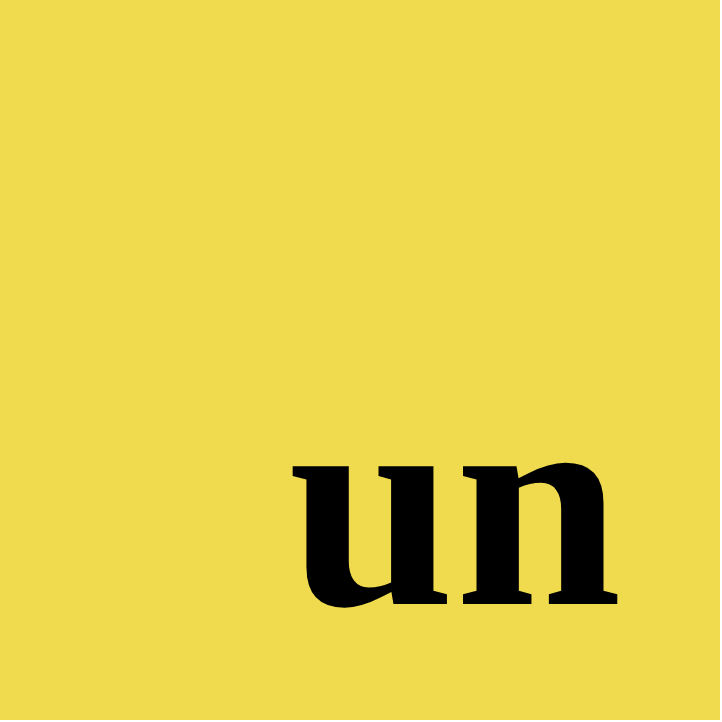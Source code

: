 <mxfile version="14.1.8" type="device" pages="2"><diagram id="pvbKeWAQOppyC7MpAXmv" name="logo"><mxGraphModel dx="1360" dy="862" grid="1" gridSize="10" guides="1" tooltips="1" connect="1" arrows="1" fold="1" page="1" pageScale="1" pageWidth="850" pageHeight="1100" math="0" shadow="0"><root><mxCell id="0"/><mxCell id="1" parent="0"/><mxCell id="g91VNVUmRty0B5UyMKEw-2" value="" style="whiteSpace=wrap;html=1;aspect=fixed;fillColor=#f0db4f;labelBackgroundColor=none;labelBorderColor=none;dashed=1;strokeColor=none;" parent="1" vertex="1"><mxGeometry x="245" y="130" width="360" height="360" as="geometry"/></mxCell><mxCell id="g91VNVUmRty0B5UyMKEw-3" value="un" style="text;strokeColor=none;fillColor=none;align=center;verticalAlign=middle;whiteSpace=wrap;rounded=0;fontSize=150;fontFamily=Quicksand;fontStyle=1;html=1;labelBorderColor=none;labelBackgroundColor=none;spacing=0;horizontal=1;fontSource=https%3A%2F%2Ffonts.googleapis.com%2Fcss%3Ffamily%3DQuicksand;" parent="1" vertex="1"><mxGeometry x="370" y="310" width="205" height="140" as="geometry"/></mxCell></root></mxGraphModel></diagram><diagram id="i0LM6wsVLKBRcRKTDSS4" name="logo-dark"><mxGraphModel dx="1360" dy="862" grid="1" gridSize="10" guides="1" tooltips="1" connect="1" arrows="1" fold="1" page="1" pageScale="1" pageWidth="850" pageHeight="1100" math="0" shadow="0"><root><mxCell id="-6p4Gq36yEHmWhfmWsyu-0"/><mxCell id="-6p4Gq36yEHmWhfmWsyu-1" parent="-6p4Gq36yEHmWhfmWsyu-0"/><mxCell id="4u9GYooVDrILhpeuldyg-0" value="" style="whiteSpace=wrap;html=1;aspect=fixed;labelBackgroundColor=none;labelBorderColor=none;dashed=1;strokeColor=none;noLabel=1;fontColor=none;fillColor=#000000;" parent="-6p4Gq36yEHmWhfmWsyu-1" vertex="1"><mxGeometry x="245" y="130" width="360" height="360" as="geometry"/></mxCell><mxCell id="4u9GYooVDrILhpeuldyg-1" value="un" style="text;align=center;verticalAlign=middle;whiteSpace=wrap;rounded=0;fontSize=150;fontFamily=Quicksand;fontStyle=1;html=1;labelBorderColor=none;labelBackgroundColor=none;spacing=0;horizontal=1;fontSource=https%3A%2F%2Ffonts.googleapis.com%2Fcss%3Ffamily%3DQuicksand;fontColor=#F0DB4F;" parent="-6p4Gq36yEHmWhfmWsyu-1" vertex="1"><mxGeometry x="370" y="310" width="205" height="140" as="geometry"/></mxCell></root></mxGraphModel></diagram></mxfile>